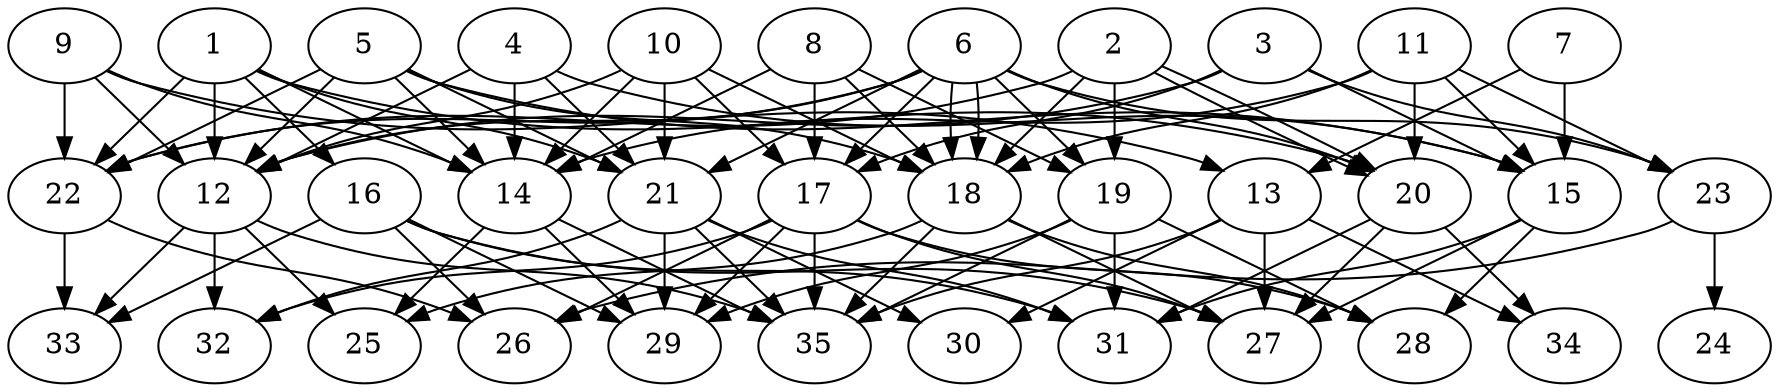 // DAG automatically generated by daggen at Thu Oct  3 14:05:37 2019
// ./daggen --dot -n 35 --ccr 0.5 --fat 0.7 --regular 0.9 --density 0.6 --mindata 5242880 --maxdata 52428800 
digraph G {
  1 [size="88883200", alpha="0.10", expect_size="44441600"] 
  1 -> 12 [size ="44441600"]
  1 -> 14 [size ="44441600"]
  1 -> 16 [size ="44441600"]
  1 -> 20 [size ="44441600"]
  1 -> 21 [size ="44441600"]
  1 -> 22 [size ="44441600"]
  2 [size="17360896", alpha="0.03", expect_size="8680448"] 
  2 -> 18 [size ="8680448"]
  2 -> 19 [size ="8680448"]
  2 -> 20 [size ="8680448"]
  2 -> 20 [size ="8680448"]
  2 -> 22 [size ="8680448"]
  3 [size="75175936", alpha="0.16", expect_size="37587968"] 
  3 -> 12 [size ="37587968"]
  3 -> 15 [size ="37587968"]
  3 -> 17 [size ="37587968"]
  3 -> 23 [size ="37587968"]
  4 [size="38649856", alpha="0.10", expect_size="19324928"] 
  4 -> 12 [size ="19324928"]
  4 -> 14 [size ="19324928"]
  4 -> 15 [size ="19324928"]
  4 -> 21 [size ="19324928"]
  5 [size="30429184", alpha="0.01", expect_size="15214592"] 
  5 -> 12 [size ="15214592"]
  5 -> 14 [size ="15214592"]
  5 -> 15 [size ="15214592"]
  5 -> 18 [size ="15214592"]
  5 -> 21 [size ="15214592"]
  5 -> 22 [size ="15214592"]
  6 [size="97841152", alpha="0.00", expect_size="48920576"] 
  6 -> 12 [size ="48920576"]
  6 -> 17 [size ="48920576"]
  6 -> 18 [size ="48920576"]
  6 -> 18 [size ="48920576"]
  6 -> 19 [size ="48920576"]
  6 -> 20 [size ="48920576"]
  6 -> 21 [size ="48920576"]
  6 -> 22 [size ="48920576"]
  6 -> 23 [size ="48920576"]
  7 [size="31754240", alpha="0.07", expect_size="15877120"] 
  7 -> 13 [size ="15877120"]
  7 -> 15 [size ="15877120"]
  8 [size="40302592", alpha="0.01", expect_size="20151296"] 
  8 -> 14 [size ="20151296"]
  8 -> 17 [size ="20151296"]
  8 -> 18 [size ="20151296"]
  8 -> 19 [size ="20151296"]
  9 [size="100696064", alpha="0.13", expect_size="50348032"] 
  9 -> 12 [size ="50348032"]
  9 -> 13 [size ="50348032"]
  9 -> 14 [size ="50348032"]
  9 -> 22 [size ="50348032"]
  10 [size="36161536", alpha="0.04", expect_size="18080768"] 
  10 -> 12 [size ="18080768"]
  10 -> 14 [size ="18080768"]
  10 -> 17 [size ="18080768"]
  10 -> 18 [size ="18080768"]
  10 -> 21 [size ="18080768"]
  11 [size="31903744", alpha="0.06", expect_size="15951872"] 
  11 -> 14 [size ="15951872"]
  11 -> 15 [size ="15951872"]
  11 -> 18 [size ="15951872"]
  11 -> 20 [size ="15951872"]
  11 -> 23 [size ="15951872"]
  12 [size="80939008", alpha="0.10", expect_size="40469504"] 
  12 -> 25 [size ="40469504"]
  12 -> 32 [size ="40469504"]
  12 -> 33 [size ="40469504"]
  12 -> 35 [size ="40469504"]
  13 [size="96299008", alpha="0.13", expect_size="48149504"] 
  13 -> 27 [size ="48149504"]
  13 -> 30 [size ="48149504"]
  13 -> 34 [size ="48149504"]
  13 -> 35 [size ="48149504"]
  14 [size="78837760", alpha="0.13", expect_size="39418880"] 
  14 -> 25 [size ="39418880"]
  14 -> 29 [size ="39418880"]
  14 -> 35 [size ="39418880"]
  15 [size="32260096", alpha="0.04", expect_size="16130048"] 
  15 -> 27 [size ="16130048"]
  15 -> 28 [size ="16130048"]
  15 -> 31 [size ="16130048"]
  16 [size="37259264", alpha="0.12", expect_size="18629632"] 
  16 -> 26 [size ="18629632"]
  16 -> 27 [size ="18629632"]
  16 -> 29 [size ="18629632"]
  16 -> 31 [size ="18629632"]
  16 -> 33 [size ="18629632"]
  17 [size="37398528", alpha="0.20", expect_size="18699264"] 
  17 -> 26 [size ="18699264"]
  17 -> 27 [size ="18699264"]
  17 -> 28 [size ="18699264"]
  17 -> 29 [size ="18699264"]
  17 -> 32 [size ="18699264"]
  17 -> 35 [size ="18699264"]
  18 [size="70000640", alpha="0.19", expect_size="35000320"] 
  18 -> 25 [size ="35000320"]
  18 -> 27 [size ="35000320"]
  18 -> 28 [size ="35000320"]
  18 -> 35 [size ="35000320"]
  19 [size="75251712", alpha="0.15", expect_size="37625856"] 
  19 -> 28 [size ="37625856"]
  19 -> 29 [size ="37625856"]
  19 -> 31 [size ="37625856"]
  19 -> 35 [size ="37625856"]
  20 [size="42260480", alpha="0.16", expect_size="21130240"] 
  20 -> 27 [size ="21130240"]
  20 -> 31 [size ="21130240"]
  20 -> 34 [size ="21130240"]
  21 [size="59648000", alpha="0.13", expect_size="29824000"] 
  21 -> 29 [size ="29824000"]
  21 -> 30 [size ="29824000"]
  21 -> 31 [size ="29824000"]
  21 -> 32 [size ="29824000"]
  21 -> 35 [size ="29824000"]
  22 [size="87431168", alpha="0.12", expect_size="43715584"] 
  22 -> 26 [size ="43715584"]
  22 -> 33 [size ="43715584"]
  23 [size="41953280", alpha="0.05", expect_size="20976640"] 
  23 -> 24 [size ="20976640"]
  23 -> 26 [size ="20976640"]
  24 [size="102289408", alpha="0.03", expect_size="51144704"] 
  25 [size="70076416", alpha="0.06", expect_size="35038208"] 
  26 [size="87783424", alpha="0.07", expect_size="43891712"] 
  27 [size="48377856", alpha="0.13", expect_size="24188928"] 
  28 [size="48007168", alpha="0.05", expect_size="24003584"] 
  29 [size="43554816", alpha="0.16", expect_size="21777408"] 
  30 [size="21305344", alpha="0.12", expect_size="10652672"] 
  31 [size="96733184", alpha="0.13", expect_size="48366592"] 
  32 [size="65122304", alpha="0.09", expect_size="32561152"] 
  33 [size="27717632", alpha="0.04", expect_size="13858816"] 
  34 [size="49213440", alpha="0.12", expect_size="24606720"] 
  35 [size="63401984", alpha="0.06", expect_size="31700992"] 
}
